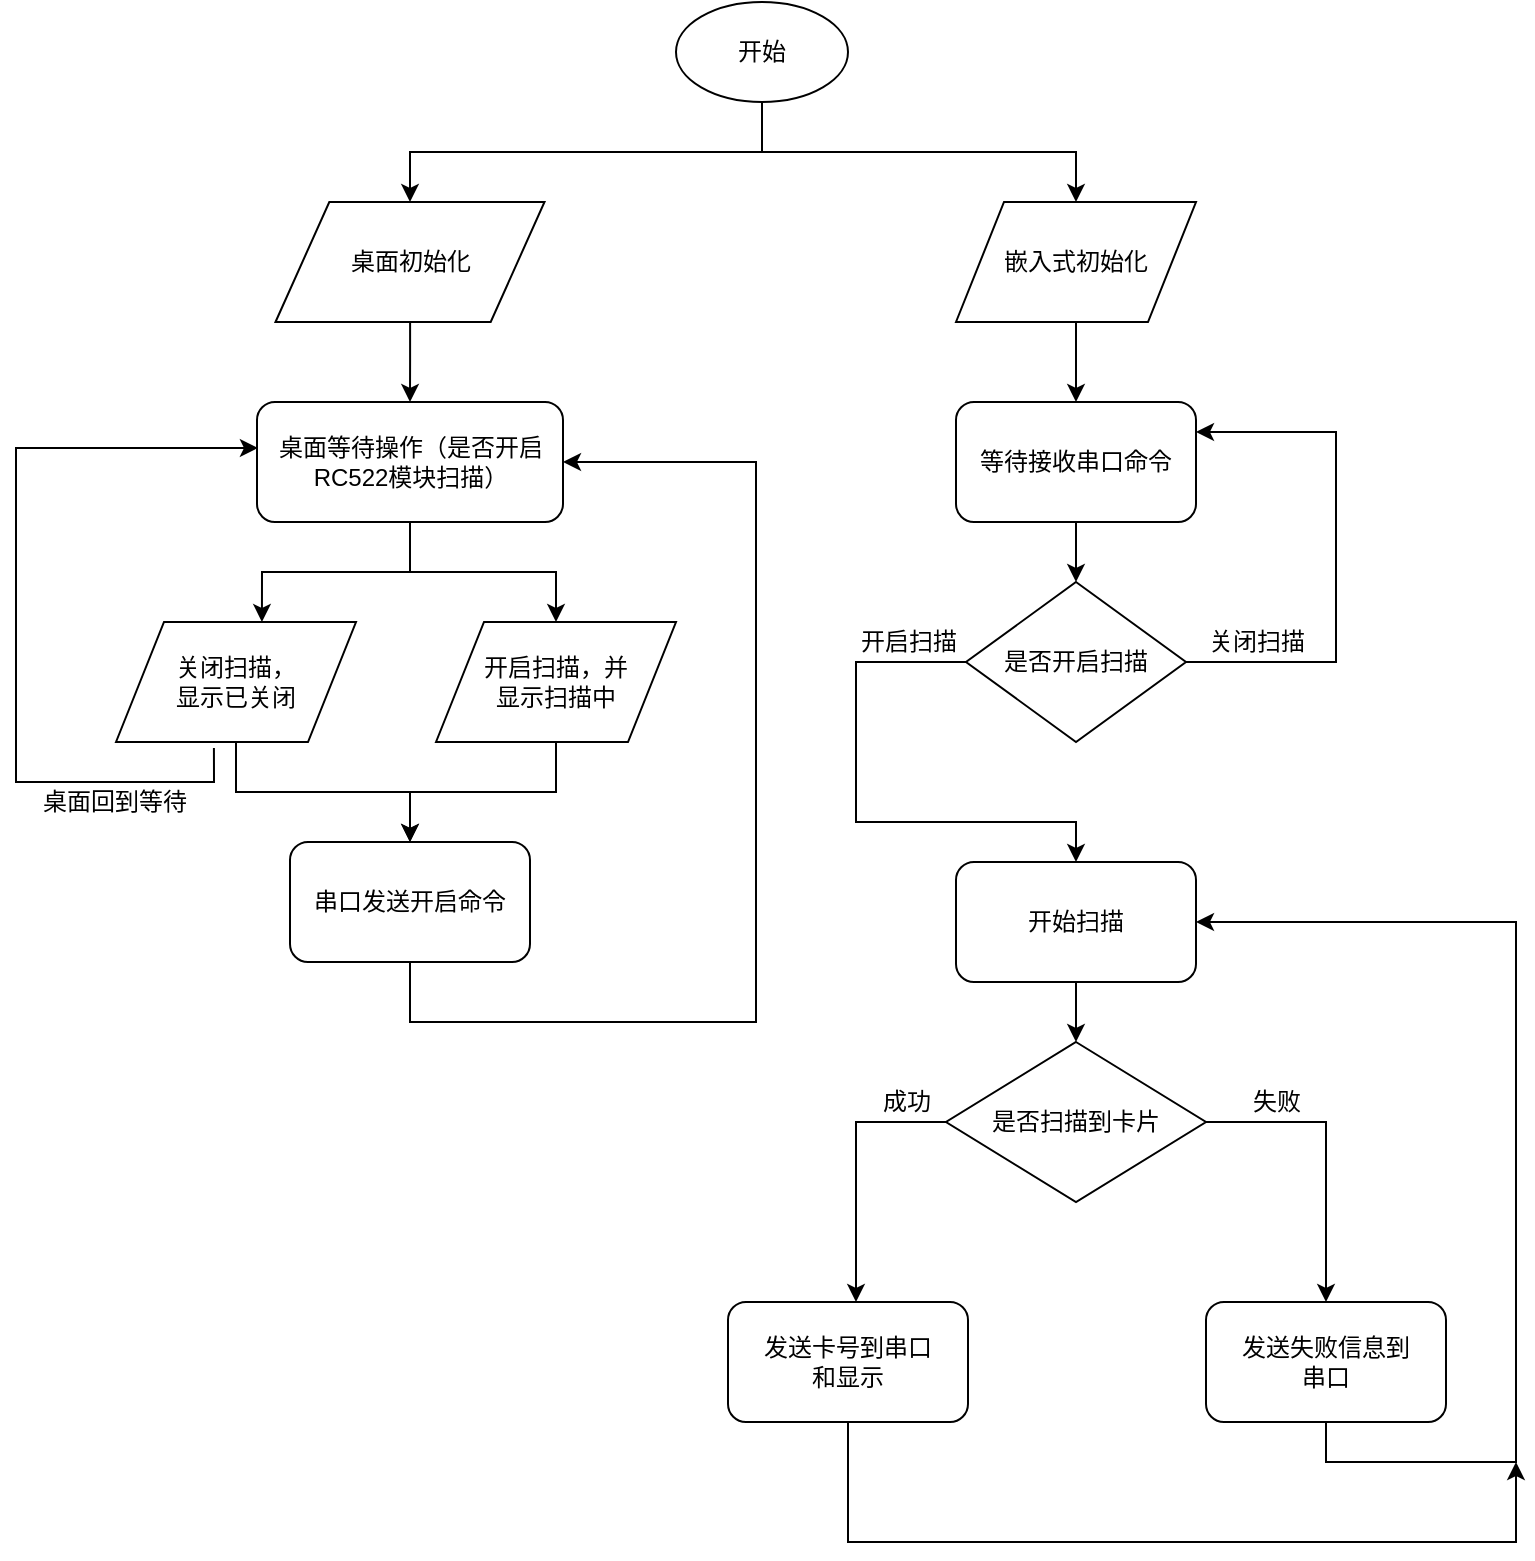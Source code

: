 <mxfile version="13.1.3">
    <diagram id="6hGFLwfOUW9BJ-s0fimq" name="Page-1">
        <mxGraphModel dx="1120" dy="792" grid="1" gridSize="10" guides="1" tooltips="1" connect="1" arrows="1" fold="1" page="1" pageScale="1" pageWidth="827" pageHeight="1169" math="0" shadow="0">
            <root>
                <mxCell id="0"/>
                <mxCell id="1" parent="0"/>
                <mxCell id="7" style="edgeStyle=orthogonalEdgeStyle;rounded=0;orthogonalLoop=1;jettySize=auto;html=1;entryX=0.5;entryY=0;entryDx=0;entryDy=0;exitX=0.5;exitY=1;exitDx=0;exitDy=0;" edge="1" parent="1" source="2" target="5">
                    <mxGeometry relative="1" as="geometry"/>
                </mxCell>
                <mxCell id="25" style="edgeStyle=orthogonalEdgeStyle;rounded=0;orthogonalLoop=1;jettySize=auto;html=1;exitX=0.5;exitY=1;exitDx=0;exitDy=0;entryX=0.5;entryY=0;entryDx=0;entryDy=0;" edge="1" parent="1" source="2" target="24">
                    <mxGeometry relative="1" as="geometry">
                        <mxPoint x="550" y="100" as="targetPoint"/>
                    </mxGeometry>
                </mxCell>
                <mxCell id="2" value="开始" style="ellipse;whiteSpace=wrap;html=1;" vertex="1" parent="1">
                    <mxGeometry x="350" y="10" width="86" height="50" as="geometry"/>
                </mxCell>
                <mxCell id="9" style="edgeStyle=orthogonalEdgeStyle;rounded=0;orthogonalLoop=1;jettySize=auto;html=1;entryX=0.5;entryY=0;entryDx=0;entryDy=0;" edge="1" parent="1" source="5" target="8">
                    <mxGeometry relative="1" as="geometry"/>
                </mxCell>
                <mxCell id="5" value="桌面初始化" style="shape=parallelogram;perimeter=parallelogramPerimeter;whiteSpace=wrap;html=1;" vertex="1" parent="1">
                    <mxGeometry x="149.75" y="110" width="134.5" height="60" as="geometry"/>
                </mxCell>
                <mxCell id="17" style="edgeStyle=orthogonalEdgeStyle;rounded=0;orthogonalLoop=1;jettySize=auto;html=1;entryX=0.608;entryY=0;entryDx=0;entryDy=0;entryPerimeter=0;" edge="1" parent="1" source="8" target="15">
                    <mxGeometry relative="1" as="geometry"/>
                </mxCell>
                <mxCell id="18" style="edgeStyle=orthogonalEdgeStyle;rounded=0;orthogonalLoop=1;jettySize=auto;html=1;" edge="1" parent="1" source="8" target="16">
                    <mxGeometry relative="1" as="geometry"/>
                </mxCell>
                <mxCell id="8" value="桌面等待操作（是否开启RC522模块扫描）" style="rounded=1;whiteSpace=wrap;html=1;" vertex="1" parent="1">
                    <mxGeometry x="140.5" y="210" width="153" height="60" as="geometry"/>
                </mxCell>
                <mxCell id="19" style="edgeStyle=orthogonalEdgeStyle;rounded=0;orthogonalLoop=1;jettySize=auto;html=1;entryX=0.003;entryY=0.383;entryDx=0;entryDy=0;entryPerimeter=0;exitX=0.408;exitY=1.05;exitDx=0;exitDy=0;exitPerimeter=0;" edge="1" parent="1" source="15" target="8">
                    <mxGeometry relative="1" as="geometry">
                        <Array as="points">
                            <mxPoint x="119" y="400"/>
                            <mxPoint x="20" y="400"/>
                            <mxPoint x="20" y="233"/>
                        </Array>
                    </mxGeometry>
                </mxCell>
                <mxCell id="22" style="edgeStyle=orthogonalEdgeStyle;rounded=0;orthogonalLoop=1;jettySize=auto;html=1;entryX=0.5;entryY=0;entryDx=0;entryDy=0;" edge="1" parent="1" source="15" target="20">
                    <mxGeometry relative="1" as="geometry"/>
                </mxCell>
                <mxCell id="15" value="关闭扫描，&lt;br&gt;显示已关闭" style="shape=parallelogram;perimeter=parallelogramPerimeter;whiteSpace=wrap;html=1;" vertex="1" parent="1">
                    <mxGeometry x="70" y="320" width="120" height="60" as="geometry"/>
                </mxCell>
                <mxCell id="21" style="edgeStyle=orthogonalEdgeStyle;rounded=0;orthogonalLoop=1;jettySize=auto;html=1;" edge="1" parent="1" source="16" target="20">
                    <mxGeometry relative="1" as="geometry"/>
                </mxCell>
                <mxCell id="16" value="开启扫描，并&lt;br&gt;显示扫描中" style="shape=parallelogram;perimeter=parallelogramPerimeter;whiteSpace=wrap;html=1;" vertex="1" parent="1">
                    <mxGeometry x="230" y="320" width="120" height="60" as="geometry"/>
                </mxCell>
                <mxCell id="35" style="edgeStyle=orthogonalEdgeStyle;rounded=0;orthogonalLoop=1;jettySize=auto;html=1;entryX=1;entryY=0.5;entryDx=0;entryDy=0;" edge="1" parent="1" source="20" target="8">
                    <mxGeometry relative="1" as="geometry">
                        <Array as="points">
                            <mxPoint x="217" y="520"/>
                            <mxPoint x="390" y="520"/>
                            <mxPoint x="390" y="240"/>
                        </Array>
                    </mxGeometry>
                </mxCell>
                <mxCell id="20" value="串口发送开启命令" style="rounded=1;whiteSpace=wrap;html=1;" vertex="1" parent="1">
                    <mxGeometry x="157" y="430" width="120" height="60" as="geometry"/>
                </mxCell>
                <mxCell id="23" value="桌面回到等待" style="text;html=1;align=center;verticalAlign=middle;resizable=0;points=[];autosize=1;" vertex="1" parent="1">
                    <mxGeometry x="24" y="400" width="90" height="20" as="geometry"/>
                </mxCell>
                <mxCell id="27" style="edgeStyle=orthogonalEdgeStyle;rounded=0;orthogonalLoop=1;jettySize=auto;html=1;entryX=0.5;entryY=0;entryDx=0;entryDy=0;" edge="1" parent="1" source="24" target="26">
                    <mxGeometry relative="1" as="geometry"/>
                </mxCell>
                <mxCell id="24" value="嵌入式初始化" style="shape=parallelogram;perimeter=parallelogramPerimeter;whiteSpace=wrap;html=1;" vertex="1" parent="1">
                    <mxGeometry x="490" y="110" width="120" height="60" as="geometry"/>
                </mxCell>
                <mxCell id="29" style="edgeStyle=orthogonalEdgeStyle;rounded=0;orthogonalLoop=1;jettySize=auto;html=1;entryX=0.5;entryY=0;entryDx=0;entryDy=0;" edge="1" parent="1" source="26" target="28">
                    <mxGeometry relative="1" as="geometry"/>
                </mxCell>
                <mxCell id="26" value="等待接收串口命令" style="rounded=1;whiteSpace=wrap;html=1;" vertex="1" parent="1">
                    <mxGeometry x="490" y="210" width="120" height="60" as="geometry"/>
                </mxCell>
                <mxCell id="30" style="edgeStyle=orthogonalEdgeStyle;rounded=0;orthogonalLoop=1;jettySize=auto;html=1;entryX=1;entryY=0.25;entryDx=0;entryDy=0;" edge="1" parent="1" source="28" target="26">
                    <mxGeometry relative="1" as="geometry">
                        <Array as="points">
                            <mxPoint x="680" y="340"/>
                            <mxPoint x="680" y="225"/>
                        </Array>
                    </mxGeometry>
                </mxCell>
                <mxCell id="33" style="edgeStyle=orthogonalEdgeStyle;rounded=0;orthogonalLoop=1;jettySize=auto;html=1;" edge="1" parent="1" source="28" target="32">
                    <mxGeometry relative="1" as="geometry">
                        <Array as="points">
                            <mxPoint x="440" y="340"/>
                            <mxPoint x="440" y="420"/>
                            <mxPoint x="550" y="420"/>
                        </Array>
                    </mxGeometry>
                </mxCell>
                <mxCell id="28" value="是否开启扫描" style="rhombus;whiteSpace=wrap;html=1;" vertex="1" parent="1">
                    <mxGeometry x="495" y="300" width="110" height="80" as="geometry"/>
                </mxCell>
                <mxCell id="31" value="关闭扫描" style="text;html=1;align=center;verticalAlign=middle;resizable=0;points=[];autosize=1;" vertex="1" parent="1">
                    <mxGeometry x="610" y="320" width="60" height="20" as="geometry"/>
                </mxCell>
                <mxCell id="37" style="edgeStyle=orthogonalEdgeStyle;rounded=0;orthogonalLoop=1;jettySize=auto;html=1;entryX=0.5;entryY=0;entryDx=0;entryDy=0;" edge="1" parent="1" source="32" target="36">
                    <mxGeometry relative="1" as="geometry"/>
                </mxCell>
                <mxCell id="32" value="开始扫描" style="rounded=1;whiteSpace=wrap;html=1;" vertex="1" parent="1">
                    <mxGeometry x="490" y="440" width="120" height="60" as="geometry"/>
                </mxCell>
                <mxCell id="34" value="开启扫描" style="text;html=1;align=center;verticalAlign=middle;resizable=0;points=[];autosize=1;" vertex="1" parent="1">
                    <mxGeometry x="436" y="320" width="60" height="20" as="geometry"/>
                </mxCell>
                <mxCell id="39" style="edgeStyle=orthogonalEdgeStyle;rounded=0;orthogonalLoop=1;jettySize=auto;html=1;" edge="1" parent="1" source="36" target="38">
                    <mxGeometry relative="1" as="geometry">
                        <Array as="points">
                            <mxPoint x="440" y="570"/>
                        </Array>
                    </mxGeometry>
                </mxCell>
                <mxCell id="45" style="edgeStyle=orthogonalEdgeStyle;rounded=0;orthogonalLoop=1;jettySize=auto;html=1;entryX=0.5;entryY=0;entryDx=0;entryDy=0;" edge="1" parent="1" source="36" target="44">
                    <mxGeometry relative="1" as="geometry">
                        <Array as="points">
                            <mxPoint x="675" y="570"/>
                        </Array>
                    </mxGeometry>
                </mxCell>
                <mxCell id="36" value="是否扫描到卡片" style="rhombus;whiteSpace=wrap;html=1;" vertex="1" parent="1">
                    <mxGeometry x="485" y="530" width="130" height="80" as="geometry"/>
                </mxCell>
                <mxCell id="48" style="edgeStyle=orthogonalEdgeStyle;rounded=0;orthogonalLoop=1;jettySize=auto;html=1;" edge="1" parent="1" source="38">
                    <mxGeometry relative="1" as="geometry">
                        <mxPoint x="770" y="740" as="targetPoint"/>
                        <Array as="points">
                            <mxPoint x="436" y="780"/>
                            <mxPoint x="770" y="780"/>
                        </Array>
                    </mxGeometry>
                </mxCell>
                <mxCell id="38" value="发送卡号到串口&lt;br&gt;和显示" style="rounded=1;whiteSpace=wrap;html=1;" vertex="1" parent="1">
                    <mxGeometry x="376" y="660" width="120" height="60" as="geometry"/>
                </mxCell>
                <mxCell id="40" value="成功" style="text;html=1;align=center;verticalAlign=middle;resizable=0;points=[];autosize=1;" vertex="1" parent="1">
                    <mxGeometry x="445" y="550" width="40" height="20" as="geometry"/>
                </mxCell>
                <mxCell id="42" value="失败" style="text;html=1;align=center;verticalAlign=middle;resizable=0;points=[];autosize=1;" vertex="1" parent="1">
                    <mxGeometry x="630" y="550" width="40" height="20" as="geometry"/>
                </mxCell>
                <mxCell id="46" style="edgeStyle=orthogonalEdgeStyle;rounded=0;orthogonalLoop=1;jettySize=auto;html=1;entryX=1;entryY=0.5;entryDx=0;entryDy=0;" edge="1" parent="1" source="44" target="32">
                    <mxGeometry relative="1" as="geometry">
                        <Array as="points">
                            <mxPoint x="675" y="740"/>
                            <mxPoint x="770" y="740"/>
                            <mxPoint x="770" y="470"/>
                        </Array>
                    </mxGeometry>
                </mxCell>
                <mxCell id="44" value="发送失败信息到&lt;br&gt;串口" style="rounded=1;whiteSpace=wrap;html=1;" vertex="1" parent="1">
                    <mxGeometry x="615" y="660" width="120" height="60" as="geometry"/>
                </mxCell>
            </root>
        </mxGraphModel>
    </diagram>
</mxfile>